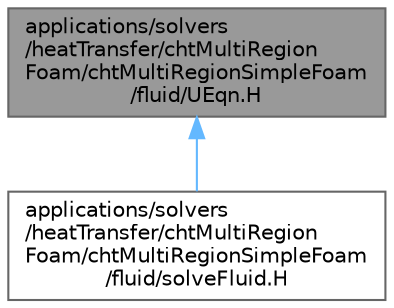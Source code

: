 digraph "applications/solvers/heatTransfer/chtMultiRegionFoam/chtMultiRegionSimpleFoam/fluid/UEqn.H"
{
 // LATEX_PDF_SIZE
  bgcolor="transparent";
  edge [fontname=Helvetica,fontsize=10,labelfontname=Helvetica,labelfontsize=10];
  node [fontname=Helvetica,fontsize=10,shape=box,height=0.2,width=0.4];
  Node1 [id="Node000001",label="applications/solvers\l/heatTransfer/chtMultiRegion\lFoam/chtMultiRegionSimpleFoam\l/fluid/UEqn.H",height=0.2,width=0.4,color="gray40", fillcolor="grey60", style="filled", fontcolor="black",tooltip=" "];
  Node1 -> Node2 [id="edge1_Node000001_Node000002",dir="back",color="steelblue1",style="solid",tooltip=" "];
  Node2 [id="Node000002",label="applications/solvers\l/heatTransfer/chtMultiRegion\lFoam/chtMultiRegionSimpleFoam\l/fluid/solveFluid.H",height=0.2,width=0.4,color="grey40", fillcolor="white", style="filled",URL="$chtMultiRegionSimpleFoam_2fluid_2solveFluid_8H.html",tooltip=" "];
}
